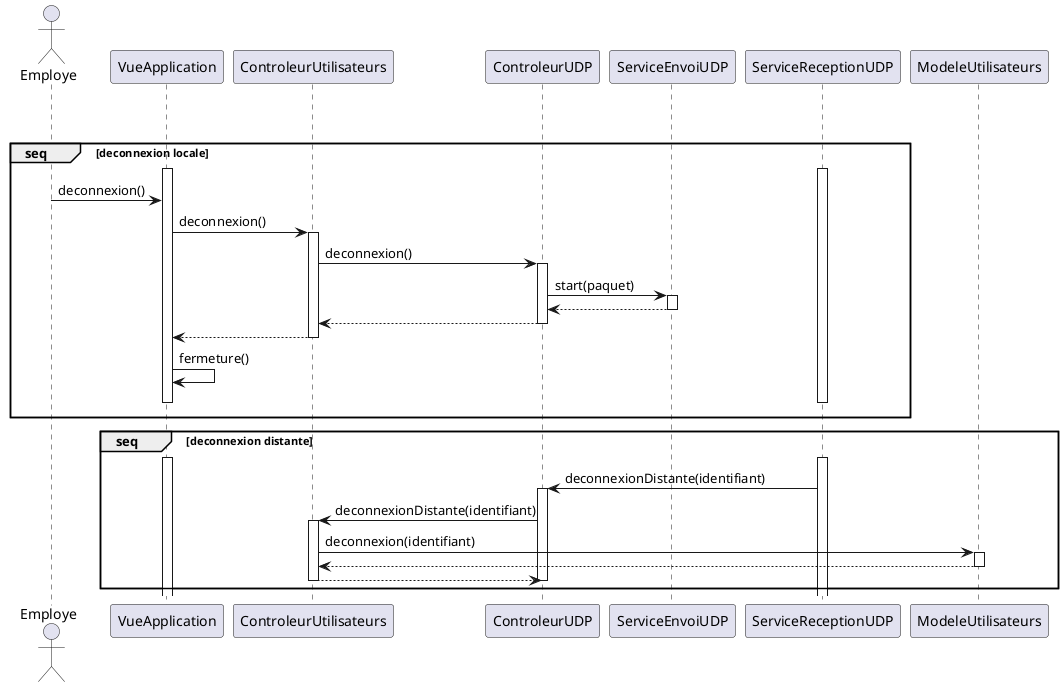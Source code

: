 @startuml Deconnexion
actor Employe
VueApplication [hidden]-> ControleurUtilisateurs
VueApplication [hidden]-> ControleurUDP
VueApplication [hidden]-> ServiceEnvoiUDP
group seq [deconnexion locale]
    VueApplication [hidden]-> ServiceReceptionUDP
    activate VueApplication
    activate ServiceReceptionUDP
    Employe -> VueApplication : deconnexion()
    VueApplication -> ControleurUtilisateurs : deconnexion()
    activate ControleurUtilisateurs
    ControleurUtilisateurs -> ControleurUDP : deconnexion()
    activate ControleurUDP
    ControleurUDP -> ServiceEnvoiUDP : start(paquet)
    activate ServiceEnvoiUDP
    ServiceEnvoiUDP --> ControleurUDP
    deactivate ServiceEnvoiUDP
    ControleurUDP --> ControleurUtilisateurs
    deactivate ControleurUDP
    ControleurUtilisateurs --> VueApplication
    deactivate ControleurUtilisateurs
    VueApplication -> VueApplication : fermeture()
    VueApplication [hidden]-> VueApplication
    deactivate ServiceReceptionUDP
    deactivate VueApplication
end
group seq [deconnexion distante]
    VueApplication [hidden]-> ControleurUtilisateurs
    activate VueApplication
    activate ServiceReceptionUDP
    ServiceReceptionUDP -> ControleurUDP : deconnexionDistante(identifiant)
    activate ControleurUDP
    ControleurUDP -> ControleurUtilisateurs : deconnexionDistante(identifiant)
    activate ControleurUtilisateurs
    ControleurUtilisateurs -> ModeleUtilisateurs : deconnexion(identifiant)
    activate ModeleUtilisateurs
    ModeleUtilisateurs --> ControleurUtilisateurs
    deactivate ModeleUtilisateurs
    ControleurUtilisateurs --> ControleurUDP
    deactivate ControleurUtilisateurs
    deactivate ControleurUDP
end
@enduml